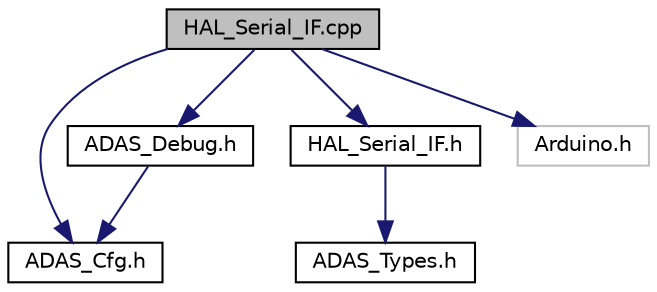 digraph "HAL_Serial_IF.cpp"
{
 // INTERACTIVE_SVG=YES
 // LATEX_PDF_SIZE
  bgcolor="transparent";
  edge [fontname="Helvetica",fontsize="10",labelfontname="Helvetica",labelfontsize="10"];
  node [fontname="Helvetica",fontsize="10",shape=record];
  Node0 [label="HAL_Serial_IF.cpp",height=0.2,width=0.4,color="black", fillcolor="grey75", style="filled", fontcolor="black",tooltip=" "];
  Node0 -> Node1 [color="midnightblue",fontsize="10",style="solid"];
  Node1 [label="ADAS_Cfg.h",height=0.2,width=0.4,color="black",URL="$_a_d_a_s___cfg_8h.html",tooltip="This file contains the configuration of the vehicle."];
  Node0 -> Node2 [color="midnightblue",fontsize="10",style="solid"];
  Node2 [label="HAL_Serial_IF.h",height=0.2,width=0.4,color="black",URL="$_h_a_l___serial___i_f_8h.html",tooltip=" "];
  Node2 -> Node3 [color="midnightblue",fontsize="10",style="solid"];
  Node3 [label="ADAS_Types.h",height=0.2,width=0.4,color="black",URL="$_a_d_a_s___types_8h.html",tooltip=" "];
  Node0 -> Node4 [color="midnightblue",fontsize="10",style="solid"];
  Node4 [label="ADAS_Debug.h",height=0.2,width=0.4,color="black",URL="$_a_d_a_s___debug_8h.html",tooltip=" "];
  Node4 -> Node1 [color="midnightblue",fontsize="10",style="solid"];
  Node0 -> Node5 [color="midnightblue",fontsize="10",style="solid"];
  Node5 [label="Arduino.h",height=0.2,width=0.4,color="grey75",tooltip=" "];
}
